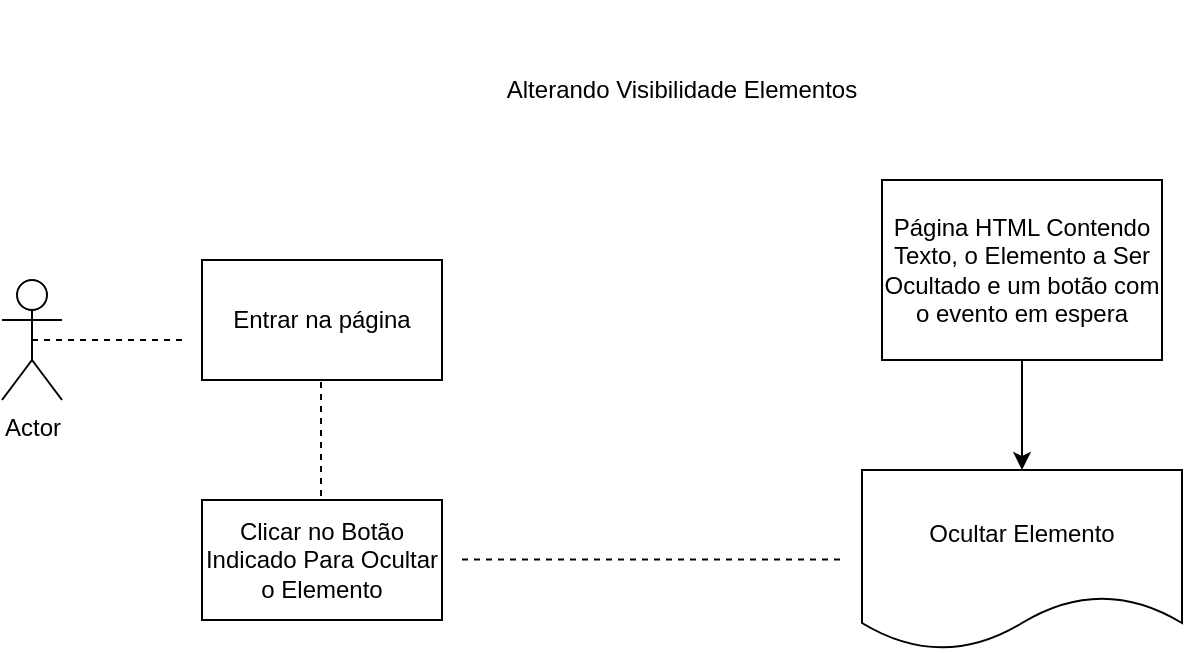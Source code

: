 <mxfile>
    <diagram id="s6h_dg8u_3d9LiIChtcA" name="Index.html">
        <mxGraphModel dx="916" dy="536" grid="1" gridSize="10" guides="1" tooltips="1" connect="1" arrows="1" fold="1" page="1" pageScale="1" pageWidth="827" pageHeight="1169" math="0" shadow="0">
            <root>
                <mxCell id="0"/>
                <mxCell id="1" parent="0"/>
                <mxCell id="2" value="Alterando Visibilidade Elementos" style="text;html=1;strokeColor=none;fillColor=none;align=center;verticalAlign=middle;whiteSpace=wrap;rounded=0;" vertex="1" parent="1">
                    <mxGeometry x="270" y="10" width="200" height="90" as="geometry"/>
                </mxCell>
                <mxCell id="3" value="Actor" style="shape=umlActor;verticalLabelPosition=bottom;verticalAlign=top;html=1;outlineConnect=0;" vertex="1" parent="1">
                    <mxGeometry x="30" y="150" width="30" height="60" as="geometry"/>
                </mxCell>
                <mxCell id="4" value="Entrar na página" style="rounded=0;whiteSpace=wrap;html=1;" vertex="1" parent="1">
                    <mxGeometry x="130" y="140" width="120" height="60" as="geometry"/>
                </mxCell>
                <mxCell id="5" value="" style="endArrow=none;dashed=1;html=1;exitX=0.5;exitY=0.5;exitDx=0;exitDy=0;exitPerimeter=0;" edge="1" parent="1" source="3">
                    <mxGeometry width="50" height="50" relative="1" as="geometry">
                        <mxPoint x="70" y="220" as="sourcePoint"/>
                        <mxPoint x="120" y="180" as="targetPoint"/>
                    </mxGeometry>
                </mxCell>
                <mxCell id="6" value="" style="endArrow=none;dashed=1;html=1;" edge="1" parent="1">
                    <mxGeometry width="50" height="50" relative="1" as="geometry">
                        <mxPoint x="189.5" y="270" as="sourcePoint"/>
                        <mxPoint x="189.5" y="200" as="targetPoint"/>
                    </mxGeometry>
                </mxCell>
                <mxCell id="7" value="Clicar no Botão Indicado Para Ocultar o Elemento" style="rounded=0;whiteSpace=wrap;html=1;" vertex="1" parent="1">
                    <mxGeometry x="130" y="260" width="120" height="60" as="geometry"/>
                </mxCell>
                <mxCell id="8" value="Ocultar Elemento" style="shape=document;whiteSpace=wrap;html=1;boundedLbl=1;" vertex="1" parent="1">
                    <mxGeometry x="460" y="245" width="160" height="90" as="geometry"/>
                </mxCell>
                <mxCell id="i2g9osv-n_NbbS2vbWa6-9" value="" style="edgeStyle=none;html=1;" edge="1" parent="1" source="i2g9osv-n_NbbS2vbWa6-8" target="8">
                    <mxGeometry relative="1" as="geometry"/>
                </mxCell>
                <mxCell id="i2g9osv-n_NbbS2vbWa6-8" value="Página HTML Contendo Texto, o Elemento a Ser Ocultado e um botão com o evento em espera" style="rounded=0;whiteSpace=wrap;html=1;" vertex="1" parent="1">
                    <mxGeometry x="470" y="100" width="140" height="90" as="geometry"/>
                </mxCell>
                <mxCell id="i2g9osv-n_NbbS2vbWa6-10" value="" style="endArrow=none;dashed=1;html=1;" edge="1" parent="1">
                    <mxGeometry width="50" height="50" relative="1" as="geometry">
                        <mxPoint x="260" y="289.72" as="sourcePoint"/>
                        <mxPoint x="450" y="289.72" as="targetPoint"/>
                    </mxGeometry>
                </mxCell>
            </root>
        </mxGraphModel>
    </diagram>
    <diagram id="uPUo-JLZrhKwiPfQC072" name="Index,js">
        <mxGraphModel dx="663" dy="388" grid="1" gridSize="10" guides="1" tooltips="1" connect="1" arrows="1" fold="1" page="1" pageScale="1" pageWidth="827" pageHeight="1169" math="0" shadow="0">
            <root>
                <mxCell id="0"/>
                <mxCell id="1" parent="0"/>
                <mxCell id="2LLnqbPC3xIjTaph6Qij-1" value="Alterando Visibilidade Elementos" style="text;html=1;strokeColor=none;fillColor=none;align=center;verticalAlign=middle;whiteSpace=wrap;rounded=0;" vertex="1" parent="1">
                    <mxGeometry x="270" y="10" width="200" height="90" as="geometry"/>
                </mxCell>
                <mxCell id="LA1LGz0_ooUb2bN1klhH-2" value="" style="edgeStyle=none;html=1;" edge="1" parent="1" source="2LLnqbPC3xIjTaph6Qij-2" target="LA1LGz0_ooUb2bN1klhH-1">
                    <mxGeometry relative="1" as="geometry"/>
                </mxCell>
                <mxCell id="2LLnqbPC3xIjTaph6Qij-2" value="Incluir Evento no Input Botão, onde ao ser clicado pelo usuário será ativo a função para ocultar Objeto" style="shape=parallelogram;perimeter=parallelogramPerimeter;whiteSpace=wrap;html=1;fixedSize=1;" vertex="1" parent="1">
                    <mxGeometry x="265" y="210" width="210" height="140" as="geometry"/>
                </mxCell>
                <mxCell id="lG8GVgbO8pKKaE3-syrm-5" value="" style="edgeStyle=none;html=1;" edge="1" parent="1">
                    <mxGeometry relative="1" as="geometry">
                        <mxPoint x="370" y="180" as="sourcePoint"/>
                        <mxPoint x="370" y="210" as="targetPoint"/>
                    </mxGeometry>
                </mxCell>
                <mxCell id="LA1LGz0_ooUb2bN1klhH-4" value="" style="edgeStyle=none;html=1;" edge="1" parent="1" source="LA1LGz0_ooUb2bN1klhH-1">
                    <mxGeometry relative="1" as="geometry">
                        <mxPoint x="370" y="565" as="targetPoint"/>
                    </mxGeometry>
                </mxCell>
                <mxCell id="LA1LGz0_ooUb2bN1klhH-1" value="Função que irá Reconhecer e Elemento e alterar o estilo do Display para none" style="whiteSpace=wrap;html=1;" vertex="1" parent="1">
                    <mxGeometry x="310" y="390" width="120" height="90" as="geometry"/>
                </mxCell>
                <mxCell id="LA1LGz0_ooUb2bN1klhH-5" value="Fim" style="rounded=1;whiteSpace=wrap;html=1;" vertex="1" parent="1">
                    <mxGeometry x="310" y="570" width="120" height="60" as="geometry"/>
                </mxCell>
                <mxCell id="LA1LGz0_ooUb2bN1klhH-6" value="" style="rounded=1;whiteSpace=wrap;html=1;" vertex="1" parent="1">
                    <mxGeometry x="310" y="120" width="120" height="60" as="geometry"/>
                </mxCell>
            </root>
        </mxGraphModel>
    </diagram>
</mxfile>